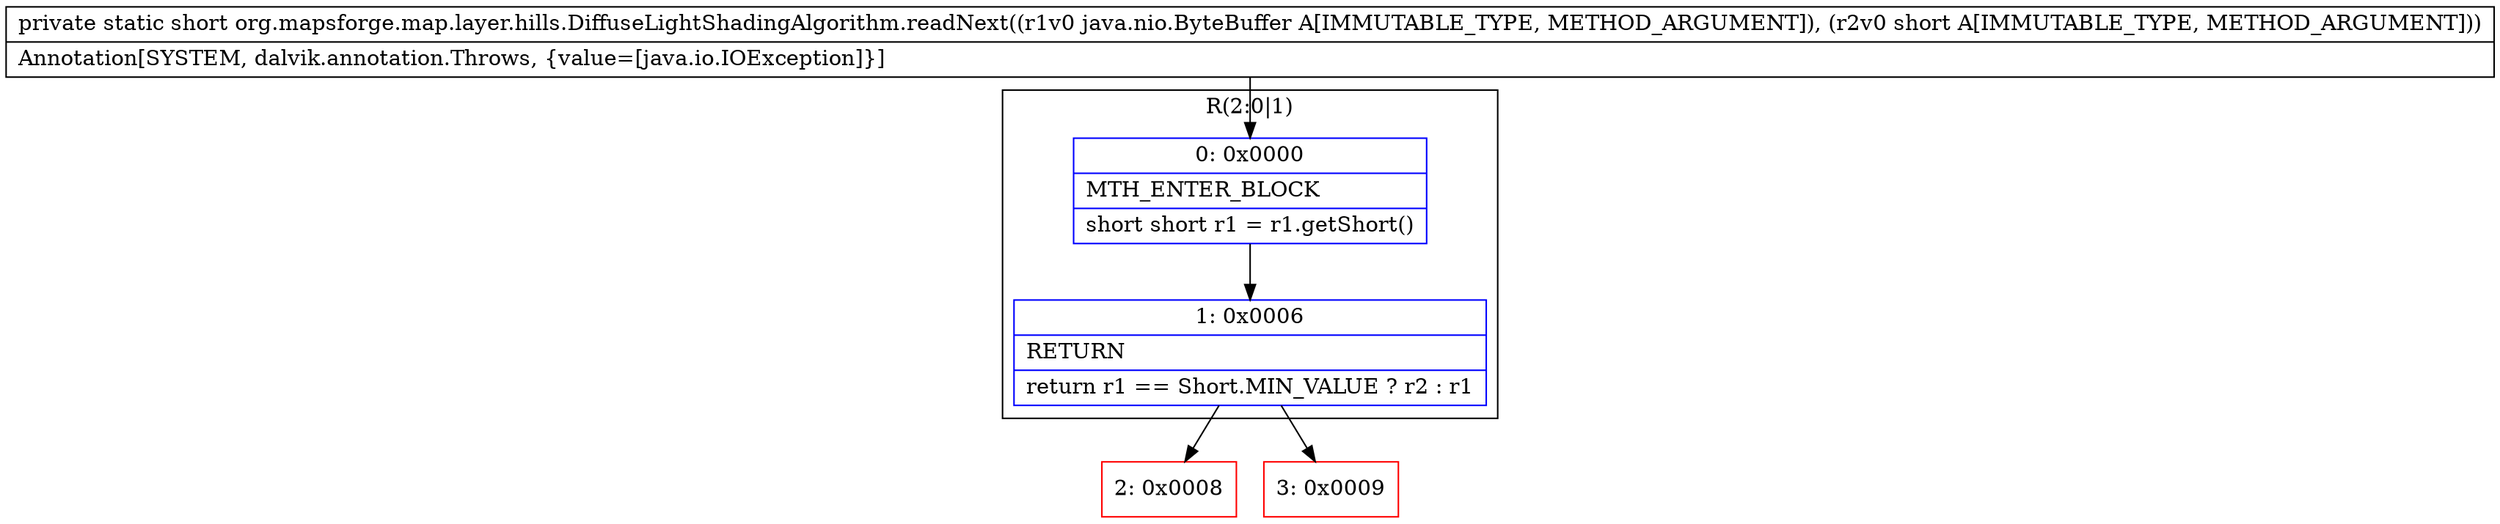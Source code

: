 digraph "CFG fororg.mapsforge.map.layer.hills.DiffuseLightShadingAlgorithm.readNext(Ljava\/nio\/ByteBuffer;S)S" {
subgraph cluster_Region_579075418 {
label = "R(2:0|1)";
node [shape=record,color=blue];
Node_0 [shape=record,label="{0\:\ 0x0000|MTH_ENTER_BLOCK\l|short short r1 = r1.getShort()\l}"];
Node_1 [shape=record,label="{1\:\ 0x0006|RETURN\l|return r1 == Short.MIN_VALUE ? r2 : r1\l}"];
}
Node_2 [shape=record,color=red,label="{2\:\ 0x0008}"];
Node_3 [shape=record,color=red,label="{3\:\ 0x0009}"];
MethodNode[shape=record,label="{private static short org.mapsforge.map.layer.hills.DiffuseLightShadingAlgorithm.readNext((r1v0 java.nio.ByteBuffer A[IMMUTABLE_TYPE, METHOD_ARGUMENT]), (r2v0 short A[IMMUTABLE_TYPE, METHOD_ARGUMENT]))  | Annotation[SYSTEM, dalvik.annotation.Throws, \{value=[java.io.IOException]\}]\l}"];
MethodNode -> Node_0;
Node_0 -> Node_1;
Node_1 -> Node_2;
Node_1 -> Node_3;
}

